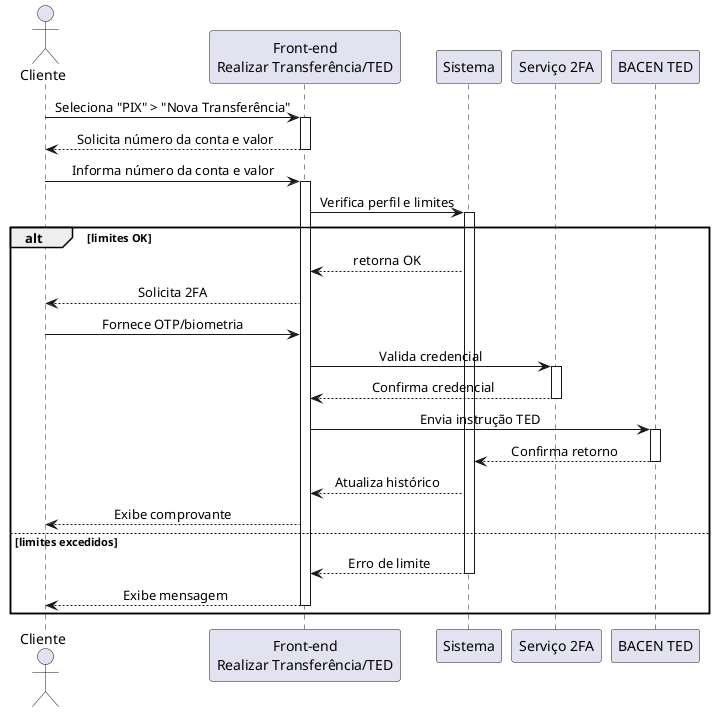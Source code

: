 @startuml TED
skinparam sequenceMessageAlign center

actor Cliente
participant FE as "Front-end\nRealizar Transferência/TED"
participant Sistema
participant MFA as "Serviço 2FA"
participant BACEN as "BACEN TED"

Cliente -> FE: Seleciona "PIX" > "Nova Transferência" 
activate FE

FE --> Cliente: Solicita número da conta e valor 
deactivate FE

Cliente -> FE: Informa número da conta e valor 
activate FE

FE -> Sistema: Verifica perfil e limites  
activate Sistema

alt limites OK
    Sistema --> FE: retorna OK
    FE --> Cliente: Solicita 2FA
    Cliente -> FE: Fornece OTP/biometria
    FE -> MFA: Valida credencial
    activate MFA

    MFA --> FE: Confirma credencial
    deactivate MFA

    FE -> BACEN: Envia instrução TED
    activate BACEN

    BACEN --> Sistema: Confirma retorno
    deactivate BACEN

    Sistema --> FE: Atualiza histórico
    FE --> Cliente: Exibe comprovante
else limites excedidos
    Sistema --> FE: Erro de limite
    deactivate Sistema

    FE --> Cliente: Exibe mensagem
    deactivate FE
end
@enduml
